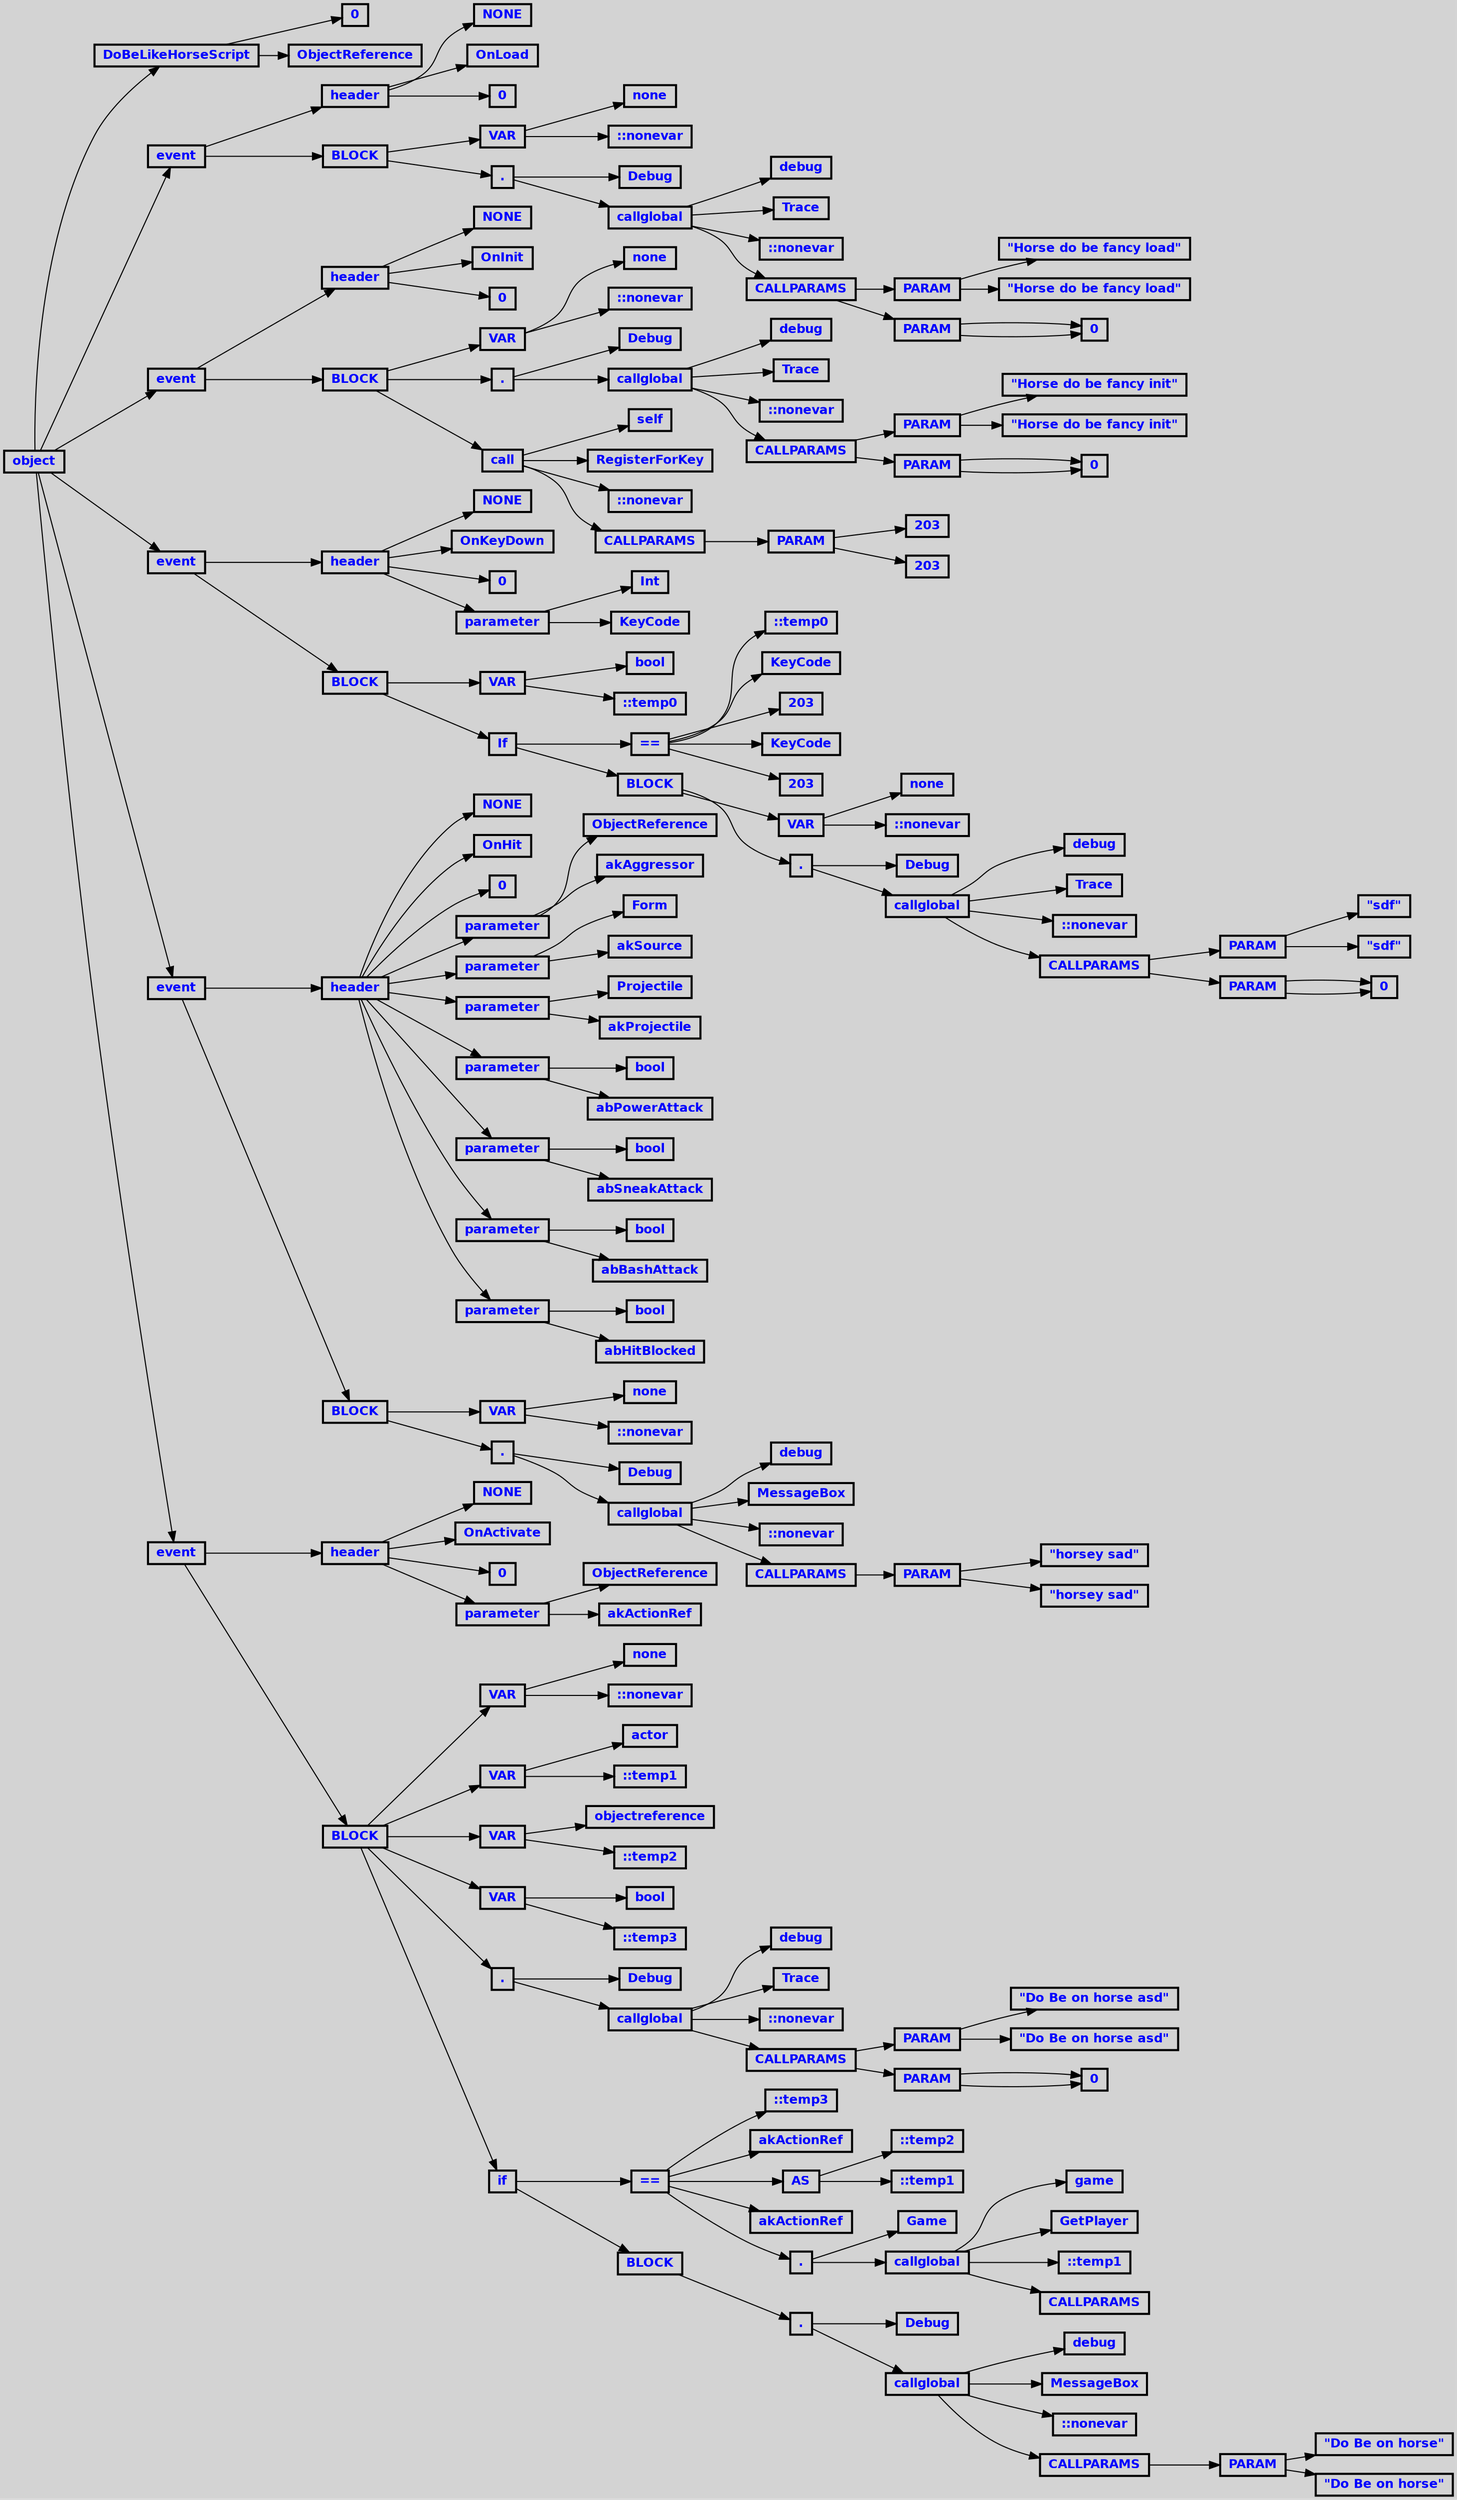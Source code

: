 digraph {
 ordering=out;
 ranksep=.4
 rankdir=LR
 bgcolor="lightgrey";
 node [shape=box, fixedsize=false, fontsize=12, fontname="Helvetica-bold", fontcolor="blue"
       width=.25, height=.25, color="black", style="bold"]
 n0 [label="object"];
 n1 [label="DoBeLikeHorseScript"];
 n1 [label="DoBeLikeHorseScript"];
 n2 [label="0"];
 n3 [label="ObjectReference"];
 n4 [label="event"];
 n4 [label="event"];
 n5 [label="header"];
 n5 [label="header"];
 n6 [label="NONE"];
 n7 [label="OnLoad"];
 n8 [label="0"];
 n9 [label="BLOCK"];
 n9 [label="BLOCK"];
 n10 [label="VAR"];
 n10 [label="VAR"];
 n11 [label="none"];
 n12 [label="::nonevar"];
 n13 [label="."];
 n13 [label="."];
 n14 [label="Debug"];
 n15 [label="callglobal"];
 n15 [label="callglobal"];
 n16 [label="debug"];
 n17 [label="Trace"];
 n18 [label="::nonevar"];
 n19 [label="CALLPARAMS"];
 n19 [label="CALLPARAMS"];
 n20 [label="PARAM"];
 n20 [label="PARAM"];
 n21 [label="\"Horse do be fancy load\""];
 n22 [label="\"Horse do be fancy load\""];
 n23 [label="PARAM"];
 n23 [label="PARAM"];
 n24 [label="0"];
 n24 [label="0"];
 n25 [label="event"];
 n25 [label="event"];
 n26 [label="header"];
 n26 [label="header"];
 n27 [label="NONE"];
 n28 [label="OnInit"];
 n29 [label="0"];
 n30 [label="BLOCK"];
 n30 [label="BLOCK"];
 n31 [label="VAR"];
 n31 [label="VAR"];
 n32 [label="none"];
 n33 [label="::nonevar"];
 n34 [label="."];
 n34 [label="."];
 n35 [label="Debug"];
 n36 [label="callglobal"];
 n36 [label="callglobal"];
 n37 [label="debug"];
 n38 [label="Trace"];
 n39 [label="::nonevar"];
 n40 [label="CALLPARAMS"];
 n40 [label="CALLPARAMS"];
 n41 [label="PARAM"];
 n41 [label="PARAM"];
 n42 [label="\"Horse do be fancy init\""];
 n43 [label="\"Horse do be fancy init\""];
 n44 [label="PARAM"];
 n44 [label="PARAM"];
 n45 [label="0"];
 n45 [label="0"];
 n46 [label="call"];
 n46 [label="call"];
 n47 [label="self"];
 n48 [label="RegisterForKey"];
 n49 [label="::nonevar"];
 n50 [label="CALLPARAMS"];
 n50 [label="CALLPARAMS"];
 n51 [label="PARAM"];
 n51 [label="PARAM"];
 n52 [label="203"];
 n53 [label="203"];
 n54 [label="event"];
 n54 [label="event"];
 n55 [label="header"];
 n55 [label="header"];
 n56 [label="NONE"];
 n57 [label="OnKeyDown"];
 n58 [label="0"];
 n59 [label="parameter"];
 n59 [label="parameter"];
 n60 [label="Int"];
 n61 [label="KeyCode"];
 n62 [label="BLOCK"];
 n62 [label="BLOCK"];
 n63 [label="VAR"];
 n63 [label="VAR"];
 n64 [label="bool"];
 n65 [label="::temp0"];
 n66 [label="If"];
 n66 [label="If"];
 n67 [label="=="];
 n67 [label="=="];
 n68 [label="::temp0"];
 n69 [label="KeyCode"];
 n70 [label="203"];
 n71 [label="KeyCode"];
 n72 [label="203"];
 n73 [label="BLOCK"];
 n73 [label="BLOCK"];
 n74 [label="VAR"];
 n74 [label="VAR"];
 n75 [label="none"];
 n76 [label="::nonevar"];
 n77 [label="."];
 n77 [label="."];
 n78 [label="Debug"];
 n79 [label="callglobal"];
 n79 [label="callglobal"];
 n80 [label="debug"];
 n81 [label="Trace"];
 n82 [label="::nonevar"];
 n83 [label="CALLPARAMS"];
 n83 [label="CALLPARAMS"];
 n84 [label="PARAM"];
 n84 [label="PARAM"];
 n85 [label="\"sdf\""];
 n86 [label="\"sdf\""];
 n87 [label="PARAM"];
 n87 [label="PARAM"];
 n88 [label="0"];
 n88 [label="0"];
 n89 [label="event"];
 n89 [label="event"];
 n90 [label="header"];
 n90 [label="header"];
 n91 [label="NONE"];
 n92 [label="OnHit"];
 n93 [label="0"];
 n94 [label="parameter"];
 n94 [label="parameter"];
 n95 [label="ObjectReference"];
 n96 [label="akAggressor"];
 n97 [label="parameter"];
 n97 [label="parameter"];
 n98 [label="Form"];
 n99 [label="akSource"];
 n100 [label="parameter"];
 n100 [label="parameter"];
 n101 [label="Projectile"];
 n102 [label="akProjectile"];
 n103 [label="parameter"];
 n103 [label="parameter"];
 n104 [label="bool"];
 n105 [label="abPowerAttack"];
 n106 [label="parameter"];
 n106 [label="parameter"];
 n107 [label="bool"];
 n108 [label="abSneakAttack"];
 n109 [label="parameter"];
 n109 [label="parameter"];
 n110 [label="bool"];
 n111 [label="abBashAttack"];
 n112 [label="parameter"];
 n112 [label="parameter"];
 n113 [label="bool"];
 n114 [label="abHitBlocked"];
 n115 [label="BLOCK"];
 n115 [label="BLOCK"];
 n116 [label="VAR"];
 n116 [label="VAR"];
 n117 [label="none"];
 n118 [label="::nonevar"];
 n119 [label="."];
 n119 [label="."];
 n120 [label="Debug"];
 n121 [label="callglobal"];
 n121 [label="callglobal"];
 n122 [label="debug"];
 n123 [label="MessageBox"];
 n124 [label="::nonevar"];
 n125 [label="CALLPARAMS"];
 n125 [label="CALLPARAMS"];
 n126 [label="PARAM"];
 n126 [label="PARAM"];
 n127 [label="\"horsey sad\""];
 n128 [label="\"horsey sad\""];
 n129 [label="event"];
 n129 [label="event"];
 n130 [label="header"];
 n130 [label="header"];
 n131 [label="NONE"];
 n132 [label="OnActivate"];
 n133 [label="0"];
 n134 [label="parameter"];
 n134 [label="parameter"];
 n135 [label="ObjectReference"];
 n136 [label="akActionRef"];
 n137 [label="BLOCK"];
 n137 [label="BLOCK"];
 n138 [label="VAR"];
 n138 [label="VAR"];
 n139 [label="none"];
 n140 [label="::nonevar"];
 n141 [label="VAR"];
 n141 [label="VAR"];
 n142 [label="actor"];
 n143 [label="::temp1"];
 n144 [label="VAR"];
 n144 [label="VAR"];
 n145 [label="objectreference"];
 n146 [label="::temp2"];
 n147 [label="VAR"];
 n147 [label="VAR"];
 n148 [label="bool"];
 n149 [label="::temp3"];
 n150 [label="."];
 n150 [label="."];
 n151 [label="Debug"];
 n152 [label="callglobal"];
 n152 [label="callglobal"];
 n153 [label="debug"];
 n154 [label="Trace"];
 n155 [label="::nonevar"];
 n156 [label="CALLPARAMS"];
 n156 [label="CALLPARAMS"];
 n157 [label="PARAM"];
 n157 [label="PARAM"];
 n158 [label="\"Do Be on horse asd\""];
 n159 [label="\"Do Be on horse asd\""];
 n160 [label="PARAM"];
 n160 [label="PARAM"];
 n161 [label="0"];
 n161 [label="0"];
 n162 [label="if"];
 n162 [label="if"];
 n163 [label="=="];
 n163 [label="=="];
 n164 [label="::temp3"];
 n165 [label="akActionRef"];
 n166 [label="AS"];
 n166 [label="AS"];
 n167 [label="::temp2"];
 n168 [label="::temp1"];
 n169 [label="akActionRef"];
 n170 [label="."];
 n170 [label="."];
 n171 [label="Game"];
 n172 [label="callglobal"];
 n172 [label="callglobal"];
 n173 [label="game"];
 n174 [label="GetPlayer"];
 n175 [label="::temp1"];
 n176 [label="CALLPARAMS"];
 n177 [label="BLOCK"];
 n177 [label="BLOCK"];
 n178 [label="."];
 n178 [label="."];
 n179 [label="Debug"];
 n180 [label="callglobal"];
 n180 [label="callglobal"];
 n181 [label="debug"];
 n182 [label="MessageBox"];
 n183 [label="::nonevar"];
 n184 [label="CALLPARAMS"];
 n184 [label="CALLPARAMS"];
 n185 [label="PARAM"];
 n185 [label="PARAM"];
 n186 [label="\"Do Be on horse\""];
 n187 [label="\"Do Be on horse\""];

 n0 -> n1 // "object" -> "DoBeLikeHorseScript"
 n1 -> n2 // "DoBeLikeHorseScript" -> "0"
 n1 -> n3 // "DoBeLikeHorseScript" -> "ObjectReference"
 n0 -> n4 // "object" -> "event"
 n4 -> n5 // "event" -> "header"
 n5 -> n6 // "header" -> "NONE"
 n5 -> n7 // "header" -> "OnLoad"
 n5 -> n8 // "header" -> "0"
 n4 -> n9 // "event" -> "BLOCK"
 n9 -> n10 // "BLOCK" -> "VAR"
 n10 -> n11 // "VAR" -> "none"
 n10 -> n12 // "VAR" -> "::nonevar"
 n9 -> n13 // "BLOCK" -> "."
 n13 -> n14 // "." -> "Debug"
 n13 -> n15 // "." -> "callglobal"
 n15 -> n16 // "callglobal" -> "debug"
 n15 -> n17 // "callglobal" -> "Trace"
 n15 -> n18 // "callglobal" -> "::nonevar"
 n15 -> n19 // "callglobal" -> "CALLPARAMS"
 n19 -> n20 // "CALLPARAMS" -> "PARAM"
 n20 -> n21 // "PARAM" -> ""Horse do be fancy load""
 n20 -> n22 // "PARAM" -> ""Horse do be fancy load""
 n19 -> n23 // "CALLPARAMS" -> "PARAM"
 n23 -> n24 // "PARAM" -> "0"
 n23 -> n24 // "PARAM" -> "0"
 n0 -> n25 // "object" -> "event"
 n25 -> n26 // "event" -> "header"
 n26 -> n27 // "header" -> "NONE"
 n26 -> n28 // "header" -> "OnInit"
 n26 -> n29 // "header" -> "0"
 n25 -> n30 // "event" -> "BLOCK"
 n30 -> n31 // "BLOCK" -> "VAR"
 n31 -> n32 // "VAR" -> "none"
 n31 -> n33 // "VAR" -> "::nonevar"
 n30 -> n34 // "BLOCK" -> "."
 n34 -> n35 // "." -> "Debug"
 n34 -> n36 // "." -> "callglobal"
 n36 -> n37 // "callglobal" -> "debug"
 n36 -> n38 // "callglobal" -> "Trace"
 n36 -> n39 // "callglobal" -> "::nonevar"
 n36 -> n40 // "callglobal" -> "CALLPARAMS"
 n40 -> n41 // "CALLPARAMS" -> "PARAM"
 n41 -> n42 // "PARAM" -> ""Horse do be fancy init""
 n41 -> n43 // "PARAM" -> ""Horse do be fancy init""
 n40 -> n44 // "CALLPARAMS" -> "PARAM"
 n44 -> n45 // "PARAM" -> "0"
 n44 -> n45 // "PARAM" -> "0"
 n30 -> n46 // "BLOCK" -> "call"
 n46 -> n47 // "call" -> "self"
 n46 -> n48 // "call" -> "RegisterForKey"
 n46 -> n49 // "call" -> "::nonevar"
 n46 -> n50 // "call" -> "CALLPARAMS"
 n50 -> n51 // "CALLPARAMS" -> "PARAM"
 n51 -> n52 // "PARAM" -> "203"
 n51 -> n53 // "PARAM" -> "203"
 n0 -> n54 // "object" -> "event"
 n54 -> n55 // "event" -> "header"
 n55 -> n56 // "header" -> "NONE"
 n55 -> n57 // "header" -> "OnKeyDown"
 n55 -> n58 // "header" -> "0"
 n55 -> n59 // "header" -> "parameter"
 n59 -> n60 // "parameter" -> "Int"
 n59 -> n61 // "parameter" -> "KeyCode"
 n54 -> n62 // "event" -> "BLOCK"
 n62 -> n63 // "BLOCK" -> "VAR"
 n63 -> n64 // "VAR" -> "bool"
 n63 -> n65 // "VAR" -> "::temp0"
 n62 -> n66 // "BLOCK" -> "If"
 n66 -> n67 // "If" -> "=="
 n67 -> n68 // "==" -> "::temp0"
 n67 -> n69 // "==" -> "KeyCode"
 n67 -> n70 // "==" -> "203"
 n67 -> n71 // "==" -> "KeyCode"
 n67 -> n72 // "==" -> "203"
 n66 -> n73 // "If" -> "BLOCK"
 n73 -> n74 // "BLOCK" -> "VAR"
 n74 -> n75 // "VAR" -> "none"
 n74 -> n76 // "VAR" -> "::nonevar"
 n73 -> n77 // "BLOCK" -> "."
 n77 -> n78 // "." -> "Debug"
 n77 -> n79 // "." -> "callglobal"
 n79 -> n80 // "callglobal" -> "debug"
 n79 -> n81 // "callglobal" -> "Trace"
 n79 -> n82 // "callglobal" -> "::nonevar"
 n79 -> n83 // "callglobal" -> "CALLPARAMS"
 n83 -> n84 // "CALLPARAMS" -> "PARAM"
 n84 -> n85 // "PARAM" -> ""sdf""
 n84 -> n86 // "PARAM" -> ""sdf""
 n83 -> n87 // "CALLPARAMS" -> "PARAM"
 n87 -> n88 // "PARAM" -> "0"
 n87 -> n88 // "PARAM" -> "0"
 n0 -> n89 // "object" -> "event"
 n89 -> n90 // "event" -> "header"
 n90 -> n91 // "header" -> "NONE"
 n90 -> n92 // "header" -> "OnHit"
 n90 -> n93 // "header" -> "0"
 n90 -> n94 // "header" -> "parameter"
 n94 -> n95 // "parameter" -> "ObjectReference"
 n94 -> n96 // "parameter" -> "akAggressor"
 n90 -> n97 // "header" -> "parameter"
 n97 -> n98 // "parameter" -> "Form"
 n97 -> n99 // "parameter" -> "akSource"
 n90 -> n100 // "header" -> "parameter"
 n100 -> n101 // "parameter" -> "Projectile"
 n100 -> n102 // "parameter" -> "akProjectile"
 n90 -> n103 // "header" -> "parameter"
 n103 -> n104 // "parameter" -> "bool"
 n103 -> n105 // "parameter" -> "abPowerAttack"
 n90 -> n106 // "header" -> "parameter"
 n106 -> n107 // "parameter" -> "bool"
 n106 -> n108 // "parameter" -> "abSneakAttack"
 n90 -> n109 // "header" -> "parameter"
 n109 -> n110 // "parameter" -> "bool"
 n109 -> n111 // "parameter" -> "abBashAttack"
 n90 -> n112 // "header" -> "parameter"
 n112 -> n113 // "parameter" -> "bool"
 n112 -> n114 // "parameter" -> "abHitBlocked"
 n89 -> n115 // "event" -> "BLOCK"
 n115 -> n116 // "BLOCK" -> "VAR"
 n116 -> n117 // "VAR" -> "none"
 n116 -> n118 // "VAR" -> "::nonevar"
 n115 -> n119 // "BLOCK" -> "."
 n119 -> n120 // "." -> "Debug"
 n119 -> n121 // "." -> "callglobal"
 n121 -> n122 // "callglobal" -> "debug"
 n121 -> n123 // "callglobal" -> "MessageBox"
 n121 -> n124 // "callglobal" -> "::nonevar"
 n121 -> n125 // "callglobal" -> "CALLPARAMS"
 n125 -> n126 // "CALLPARAMS" -> "PARAM"
 n126 -> n127 // "PARAM" -> ""horsey sad""
 n126 -> n128 // "PARAM" -> ""horsey sad""
 n0 -> n129 // "object" -> "event"
 n129 -> n130 // "event" -> "header"
 n130 -> n131 // "header" -> "NONE"
 n130 -> n132 // "header" -> "OnActivate"
 n130 -> n133 // "header" -> "0"
 n130 -> n134 // "header" -> "parameter"
 n134 -> n135 // "parameter" -> "ObjectReference"
 n134 -> n136 // "parameter" -> "akActionRef"
 n129 -> n137 // "event" -> "BLOCK"
 n137 -> n138 // "BLOCK" -> "VAR"
 n138 -> n139 // "VAR" -> "none"
 n138 -> n140 // "VAR" -> "::nonevar"
 n137 -> n141 // "BLOCK" -> "VAR"
 n141 -> n142 // "VAR" -> "actor"
 n141 -> n143 // "VAR" -> "::temp1"
 n137 -> n144 // "BLOCK" -> "VAR"
 n144 -> n145 // "VAR" -> "objectreference"
 n144 -> n146 // "VAR" -> "::temp2"
 n137 -> n147 // "BLOCK" -> "VAR"
 n147 -> n148 // "VAR" -> "bool"
 n147 -> n149 // "VAR" -> "::temp3"
 n137 -> n150 // "BLOCK" -> "."
 n150 -> n151 // "." -> "Debug"
 n150 -> n152 // "." -> "callglobal"
 n152 -> n153 // "callglobal" -> "debug"
 n152 -> n154 // "callglobal" -> "Trace"
 n152 -> n155 // "callglobal" -> "::nonevar"
 n152 -> n156 // "callglobal" -> "CALLPARAMS"
 n156 -> n157 // "CALLPARAMS" -> "PARAM"
 n157 -> n158 // "PARAM" -> ""Do Be on horse asd""
 n157 -> n159 // "PARAM" -> ""Do Be on horse asd""
 n156 -> n160 // "CALLPARAMS" -> "PARAM"
 n160 -> n161 // "PARAM" -> "0"
 n160 -> n161 // "PARAM" -> "0"
 n137 -> n162 // "BLOCK" -> "if"
 n162 -> n163 // "if" -> "=="
 n163 -> n164 // "==" -> "::temp3"
 n163 -> n165 // "==" -> "akActionRef"
 n163 -> n166 // "==" -> "AS"
 n166 -> n167 // "AS" -> "::temp2"
 n166 -> n168 // "AS" -> "::temp1"
 n163 -> n169 // "==" -> "akActionRef"
 n163 -> n170 // "==" -> "."
 n170 -> n171 // "." -> "Game"
 n170 -> n172 // "." -> "callglobal"
 n172 -> n173 // "callglobal" -> "game"
 n172 -> n174 // "callglobal" -> "GetPlayer"
 n172 -> n175 // "callglobal" -> "::temp1"
 n172 -> n176 // "callglobal" -> "CALLPARAMS"
 n162 -> n177 // "if" -> "BLOCK"
 n177 -> n178 // "BLOCK" -> "."
 n178 -> n179 // "." -> "Debug"
 n178 -> n180 // "." -> "callglobal"
 n180 -> n181 // "callglobal" -> "debug"
 n180 -> n182 // "callglobal" -> "MessageBox"
 n180 -> n183 // "callglobal" -> "::nonevar"
 n180 -> n184 // "callglobal" -> "CALLPARAMS"
 n184 -> n185 // "CALLPARAMS" -> "PARAM"
 n185 -> n186 // "PARAM" -> ""Do Be on horse""
 n185 -> n187 // "PARAM" -> ""Do Be on horse""

}
